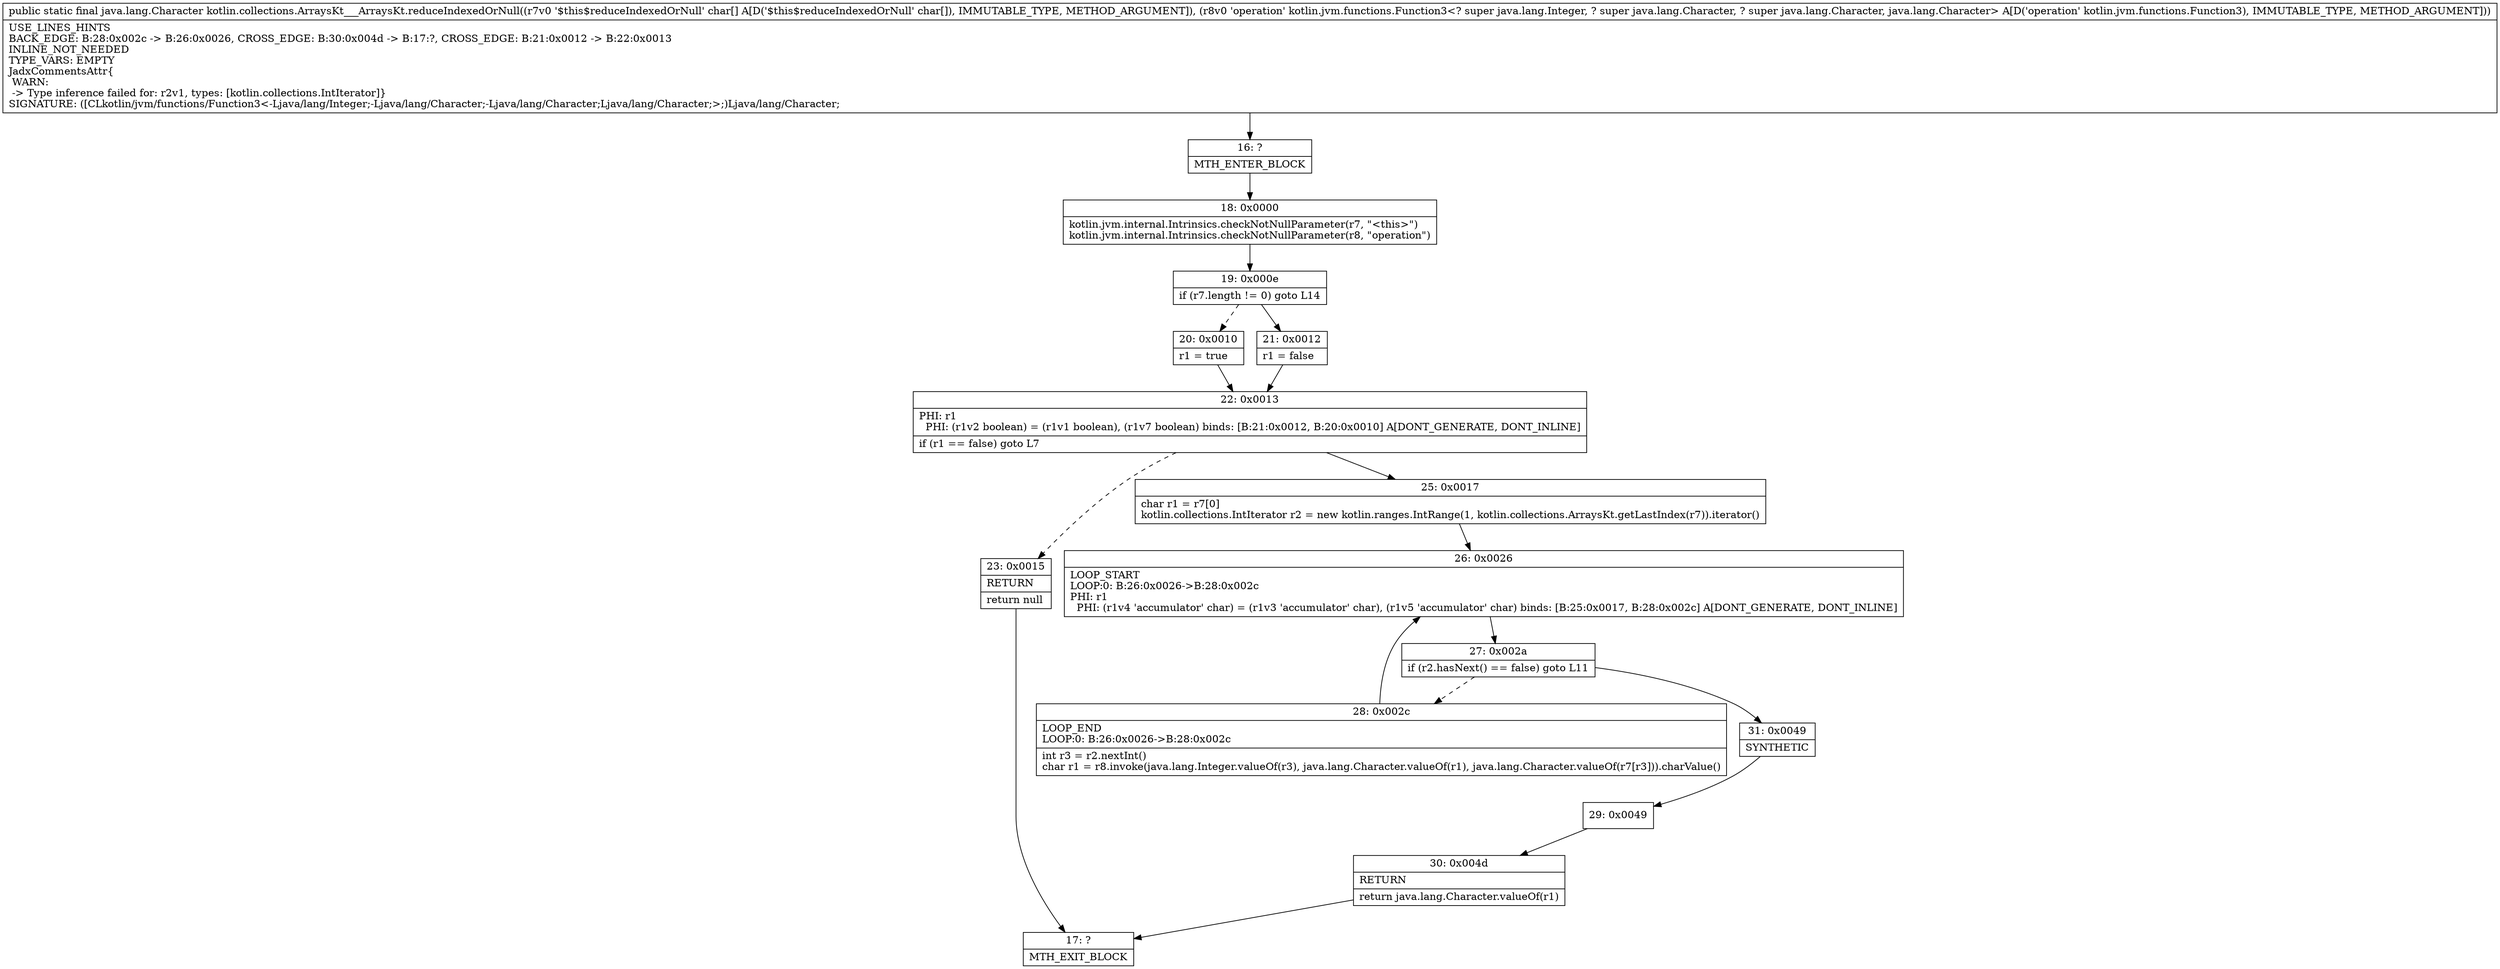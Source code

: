 digraph "CFG forkotlin.collections.ArraysKt___ArraysKt.reduceIndexedOrNull([CLkotlin\/jvm\/functions\/Function3;)Ljava\/lang\/Character;" {
Node_16 [shape=record,label="{16\:\ ?|MTH_ENTER_BLOCK\l}"];
Node_18 [shape=record,label="{18\:\ 0x0000|kotlin.jvm.internal.Intrinsics.checkNotNullParameter(r7, \"\<this\>\")\lkotlin.jvm.internal.Intrinsics.checkNotNullParameter(r8, \"operation\")\l}"];
Node_19 [shape=record,label="{19\:\ 0x000e|if (r7.length != 0) goto L14\l}"];
Node_20 [shape=record,label="{20\:\ 0x0010|r1 = true\l}"];
Node_22 [shape=record,label="{22\:\ 0x0013|PHI: r1 \l  PHI: (r1v2 boolean) = (r1v1 boolean), (r1v7 boolean) binds: [B:21:0x0012, B:20:0x0010] A[DONT_GENERATE, DONT_INLINE]\l|if (r1 == false) goto L7\l}"];
Node_23 [shape=record,label="{23\:\ 0x0015|RETURN\l|return null\l}"];
Node_17 [shape=record,label="{17\:\ ?|MTH_EXIT_BLOCK\l}"];
Node_25 [shape=record,label="{25\:\ 0x0017|char r1 = r7[0]\lkotlin.collections.IntIterator r2 = new kotlin.ranges.IntRange(1, kotlin.collections.ArraysKt.getLastIndex(r7)).iterator()\l}"];
Node_26 [shape=record,label="{26\:\ 0x0026|LOOP_START\lLOOP:0: B:26:0x0026\-\>B:28:0x002c\lPHI: r1 \l  PHI: (r1v4 'accumulator' char) = (r1v3 'accumulator' char), (r1v5 'accumulator' char) binds: [B:25:0x0017, B:28:0x002c] A[DONT_GENERATE, DONT_INLINE]\l}"];
Node_27 [shape=record,label="{27\:\ 0x002a|if (r2.hasNext() == false) goto L11\l}"];
Node_28 [shape=record,label="{28\:\ 0x002c|LOOP_END\lLOOP:0: B:26:0x0026\-\>B:28:0x002c\l|int r3 = r2.nextInt()\lchar r1 = r8.invoke(java.lang.Integer.valueOf(r3), java.lang.Character.valueOf(r1), java.lang.Character.valueOf(r7[r3])).charValue()\l}"];
Node_31 [shape=record,label="{31\:\ 0x0049|SYNTHETIC\l}"];
Node_29 [shape=record,label="{29\:\ 0x0049}"];
Node_30 [shape=record,label="{30\:\ 0x004d|RETURN\l|return java.lang.Character.valueOf(r1)\l}"];
Node_21 [shape=record,label="{21\:\ 0x0012|r1 = false\l}"];
MethodNode[shape=record,label="{public static final java.lang.Character kotlin.collections.ArraysKt___ArraysKt.reduceIndexedOrNull((r7v0 '$this$reduceIndexedOrNull' char[] A[D('$this$reduceIndexedOrNull' char[]), IMMUTABLE_TYPE, METHOD_ARGUMENT]), (r8v0 'operation' kotlin.jvm.functions.Function3\<? super java.lang.Integer, ? super java.lang.Character, ? super java.lang.Character, java.lang.Character\> A[D('operation' kotlin.jvm.functions.Function3), IMMUTABLE_TYPE, METHOD_ARGUMENT]))  | USE_LINES_HINTS\lBACK_EDGE: B:28:0x002c \-\> B:26:0x0026, CROSS_EDGE: B:30:0x004d \-\> B:17:?, CROSS_EDGE: B:21:0x0012 \-\> B:22:0x0013\lINLINE_NOT_NEEDED\lTYPE_VARS: EMPTY\lJadxCommentsAttr\{\l WARN: \l \-\> Type inference failed for: r2v1, types: [kotlin.collections.IntIterator]\}\lSIGNATURE: ([CLkotlin\/jvm\/functions\/Function3\<\-Ljava\/lang\/Integer;\-Ljava\/lang\/Character;\-Ljava\/lang\/Character;Ljava\/lang\/Character;\>;)Ljava\/lang\/Character;\l}"];
MethodNode -> Node_16;Node_16 -> Node_18;
Node_18 -> Node_19;
Node_19 -> Node_20[style=dashed];
Node_19 -> Node_21;
Node_20 -> Node_22;
Node_22 -> Node_23[style=dashed];
Node_22 -> Node_25;
Node_23 -> Node_17;
Node_25 -> Node_26;
Node_26 -> Node_27;
Node_27 -> Node_28[style=dashed];
Node_27 -> Node_31;
Node_28 -> Node_26;
Node_31 -> Node_29;
Node_29 -> Node_30;
Node_30 -> Node_17;
Node_21 -> Node_22;
}

